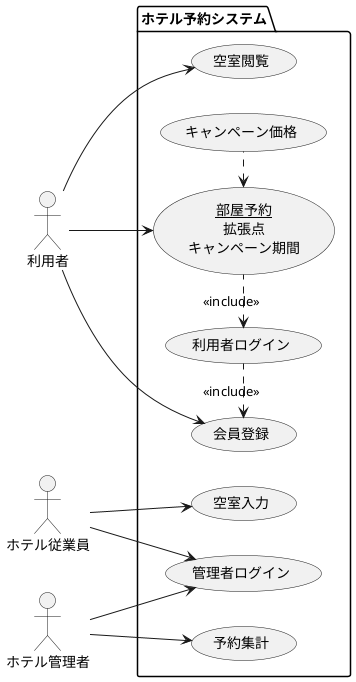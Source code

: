@startuml test
left to right direction
actor 利用者
actor ホテル従業員
actor ホテル管理者
package ホテル予約システム{
    usecase 会員登録
    usecase 空室閲覧
    usecase 空室入力
    usecase  (<u>部屋予約</u>\n拡張点\nキャンペーン期間) as input
    usecase 利用者ログイン
    usecase 予約集計
    usecase キャンペーン価格
    usecase 管理者ログイン
}
利用者 --> 会員登録
利用者 --> 空室閲覧
input <. キャンペーン価格 <<extend>>
利用者ログイン <. input : <<include>>
会員登録 <. 利用者ログイン : <<include>>
利用者 --> input
ホテル従業員 --> 空室入力
管理者ログイン <-- ホテル従業員
ホテル管理者 --> 予約集計
管理者ログイン <-- ホテル管理者


@enduml